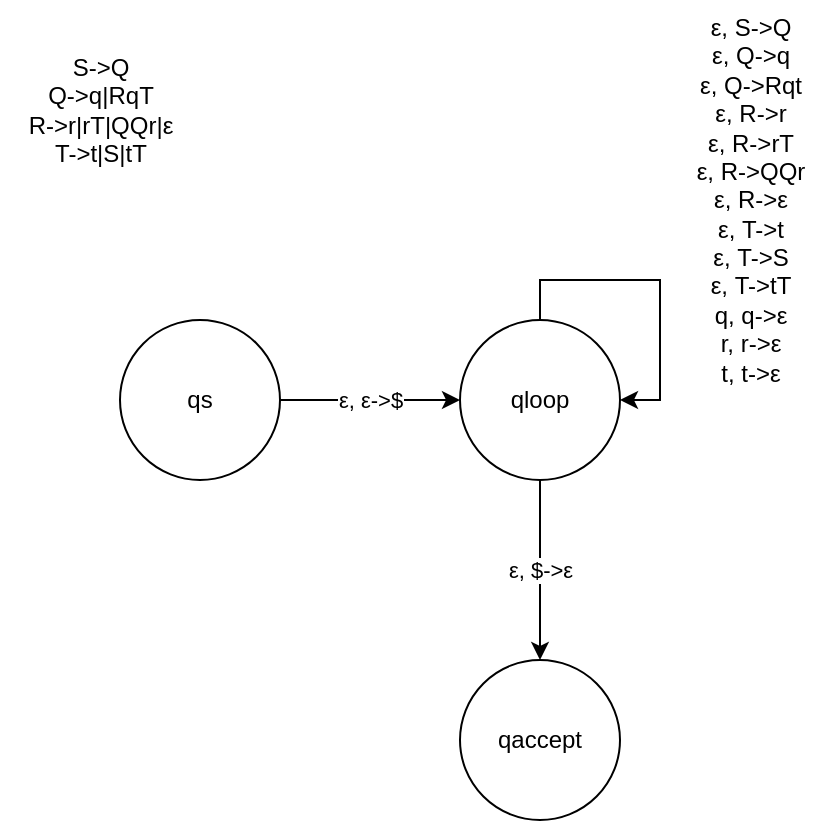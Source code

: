 <mxfile version="21.1.7" type="device">
  <diagram name="Page-1" id="DxeCVX9IiPVw-4G3ah-j">
    <mxGraphModel dx="522" dy="547" grid="1" gridSize="10" guides="1" tooltips="1" connect="1" arrows="1" fold="1" page="1" pageScale="1" pageWidth="850" pageHeight="1100" math="0" shadow="0">
      <root>
        <mxCell id="0" />
        <mxCell id="1" parent="0" />
        <mxCell id="qxfF20Bdla1Y0X5OeA7Q-3" value="ε,&amp;nbsp;ε-&amp;gt;$" style="edgeStyle=orthogonalEdgeStyle;rounded=0;orthogonalLoop=1;jettySize=auto;html=1;" edge="1" parent="1" source="qxfF20Bdla1Y0X5OeA7Q-1" target="qxfF20Bdla1Y0X5OeA7Q-2">
          <mxGeometry relative="1" as="geometry" />
        </mxCell>
        <mxCell id="qxfF20Bdla1Y0X5OeA7Q-1" value="qs" style="ellipse;whiteSpace=wrap;html=1;" vertex="1" parent="1">
          <mxGeometry x="110" y="170" width="80" height="80" as="geometry" />
        </mxCell>
        <mxCell id="qxfF20Bdla1Y0X5OeA7Q-5" value="ε, $-&amp;gt;ε" style="edgeStyle=orthogonalEdgeStyle;rounded=0;orthogonalLoop=1;jettySize=auto;html=1;" edge="1" parent="1" source="qxfF20Bdla1Y0X5OeA7Q-2" target="qxfF20Bdla1Y0X5OeA7Q-4">
          <mxGeometry relative="1" as="geometry" />
        </mxCell>
        <mxCell id="qxfF20Bdla1Y0X5OeA7Q-2" value="qloop" style="ellipse;whiteSpace=wrap;html=1;" vertex="1" parent="1">
          <mxGeometry x="280" y="170" width="80" height="80" as="geometry" />
        </mxCell>
        <mxCell id="qxfF20Bdla1Y0X5OeA7Q-4" value="qaccept" style="ellipse;whiteSpace=wrap;html=1;" vertex="1" parent="1">
          <mxGeometry x="280" y="340" width="80" height="80" as="geometry" />
        </mxCell>
        <mxCell id="qxfF20Bdla1Y0X5OeA7Q-6" style="edgeStyle=orthogonalEdgeStyle;rounded=0;orthogonalLoop=1;jettySize=auto;html=1;exitX=0.5;exitY=0;exitDx=0;exitDy=0;entryX=1;entryY=0.5;entryDx=0;entryDy=0;" edge="1" parent="1" source="qxfF20Bdla1Y0X5OeA7Q-2" target="qxfF20Bdla1Y0X5OeA7Q-2">
          <mxGeometry relative="1" as="geometry" />
        </mxCell>
        <mxCell id="qxfF20Bdla1Y0X5OeA7Q-7" value="ε, S-&amp;gt;Q&lt;br&gt;ε, Q-&amp;gt;q&lt;br&gt;ε, Q-&amp;gt;Rqt&lt;br&gt;ε, R-&amp;gt;r&lt;br&gt;ε, R-&amp;gt;rT&lt;br&gt;ε, R-&amp;gt;QQr&lt;br&gt;ε, R-&amp;gt;ε&lt;br&gt;ε, T-&amp;gt;t&lt;br&gt;ε, T-&amp;gt;S&lt;br&gt;ε, T-&amp;gt;tT&lt;br&gt;q, q-&amp;gt;ε&lt;br&gt;r, r-&amp;gt;ε&lt;br&gt;t, t-&amp;gt;ε" style="text;html=1;align=center;verticalAlign=middle;resizable=0;points=[];autosize=1;strokeColor=none;fillColor=none;" vertex="1" parent="1">
          <mxGeometry x="385" y="10" width="80" height="200" as="geometry" />
        </mxCell>
        <mxCell id="qxfF20Bdla1Y0X5OeA7Q-8" value="S-&amp;gt;Q&lt;br&gt;Q-&amp;gt;q|RqT&lt;br&gt;R-&amp;gt;r|rT|QQr|ε&lt;br&gt;T-&amp;gt;t|S|tT" style="text;html=1;align=center;verticalAlign=middle;resizable=0;points=[];autosize=1;strokeColor=none;fillColor=none;" vertex="1" parent="1">
          <mxGeometry x="50" y="30" width="100" height="70" as="geometry" />
        </mxCell>
      </root>
    </mxGraphModel>
  </diagram>
</mxfile>
